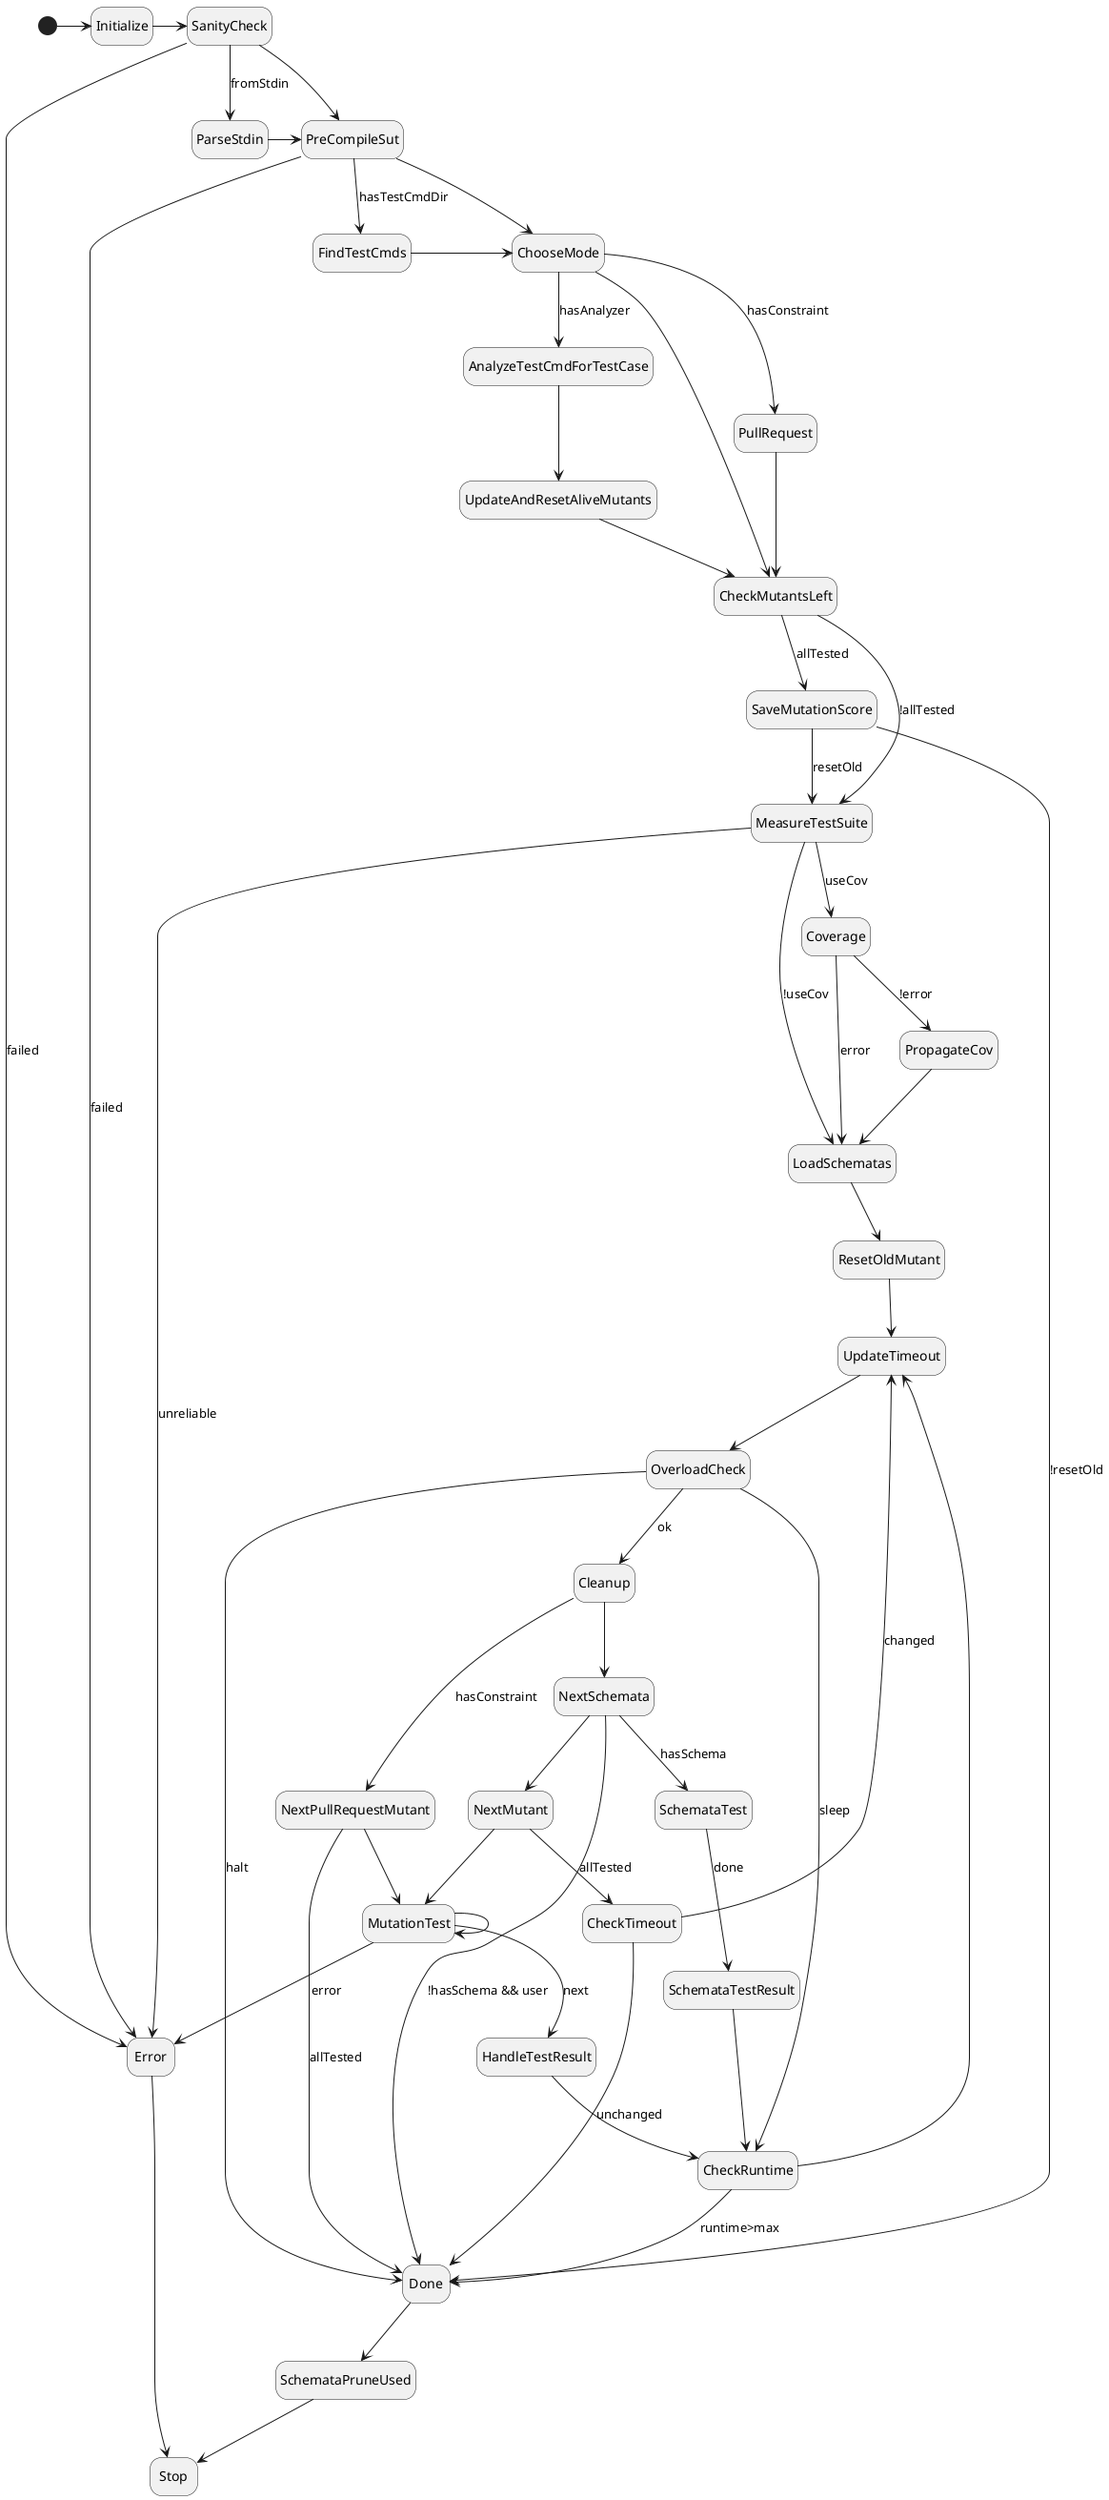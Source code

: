 @startuml
hide empty description

[*] -> Initialize

Initialize -> SanityCheck

SanityCheck --> Error : failed
SanityCheck --> ParseStdin : fromStdin
SanityCheck -> PreCompileSut

ParseStdin -> PreCompileSut

PreCompileSut --> Error : failed
PreCompileSut --> FindTestCmds : hasTestCmdDir
PreCompileSut --> ChooseMode

FindTestCmds -> ChooseMode

ChooseMode --> AnalyzeTestCmdForTestCase : hasAnalyzer
ChooseMode --> PullRequest : hasConstraint
ChooseMode --> CheckMutantsLeft

PullRequest -> CheckMutantsLeft

AnalyzeTestCmdForTestCase --> UpdateAndResetAliveMutants

UpdateAndResetAliveMutants --> CheckMutantsLeft

UpdateTimeout --> OverloadCheck

OverloadCheck --> CheckRuntime : sleep
OverloadCheck --> Done : halt
OverloadCheck --> Cleanup : ok

Cleanup --> NextSchemata
Cleanup --> NextPullRequestMutant : hasConstraint

CheckMutantsLeft --> SaveMutationScore : allTested
CheckMutantsLeft --> MeasureTestSuite : !allTested

SaveMutationScore --> Done : !resetOld
SaveMutationScore --> MeasureTestSuite : resetOld

MeasureTestSuite --> Error : unreliable
MeasureTestSuite --> Coverage : useCov
MeasureTestSuite --> LoadSchematas : !useCov

Coverage --> PropagateCov : !error
Coverage --> LoadSchematas : error
PropagateCov --> LoadSchematas

LoadSchematas --> ResetOldMutant

ResetOldMutant --> UpdateTimeout

CheckRuntime --> UpdateTimeout
CheckRuntime --> Done : runtime>max

NextPullRequestMutant --> MutationTest
NextPullRequestMutant --> Done : allTested

NextSchemata --> SchemataTest : hasSchema
NextSchemata --> Done : !hasSchema && user
NextSchemata --> NextMutant
SchemataTest --> SchemataTestResult : done
SchemataTestResult --> CheckRuntime

NextMutant --> CheckTimeout : allTested
NextMutant --> MutationTest
MutationTest --> HandleTestResult : next
MutationTest --> Error : error
MutationTest --> MutationTest

HandleTestResult --> CheckRuntime

CheckTimeout --> Done : unchanged
CheckTimeout --> UpdateTimeout : changed

Done --> SchemataPruneUsed
SchemataPruneUsed --> Stop

Error --> Stop
@enduml
